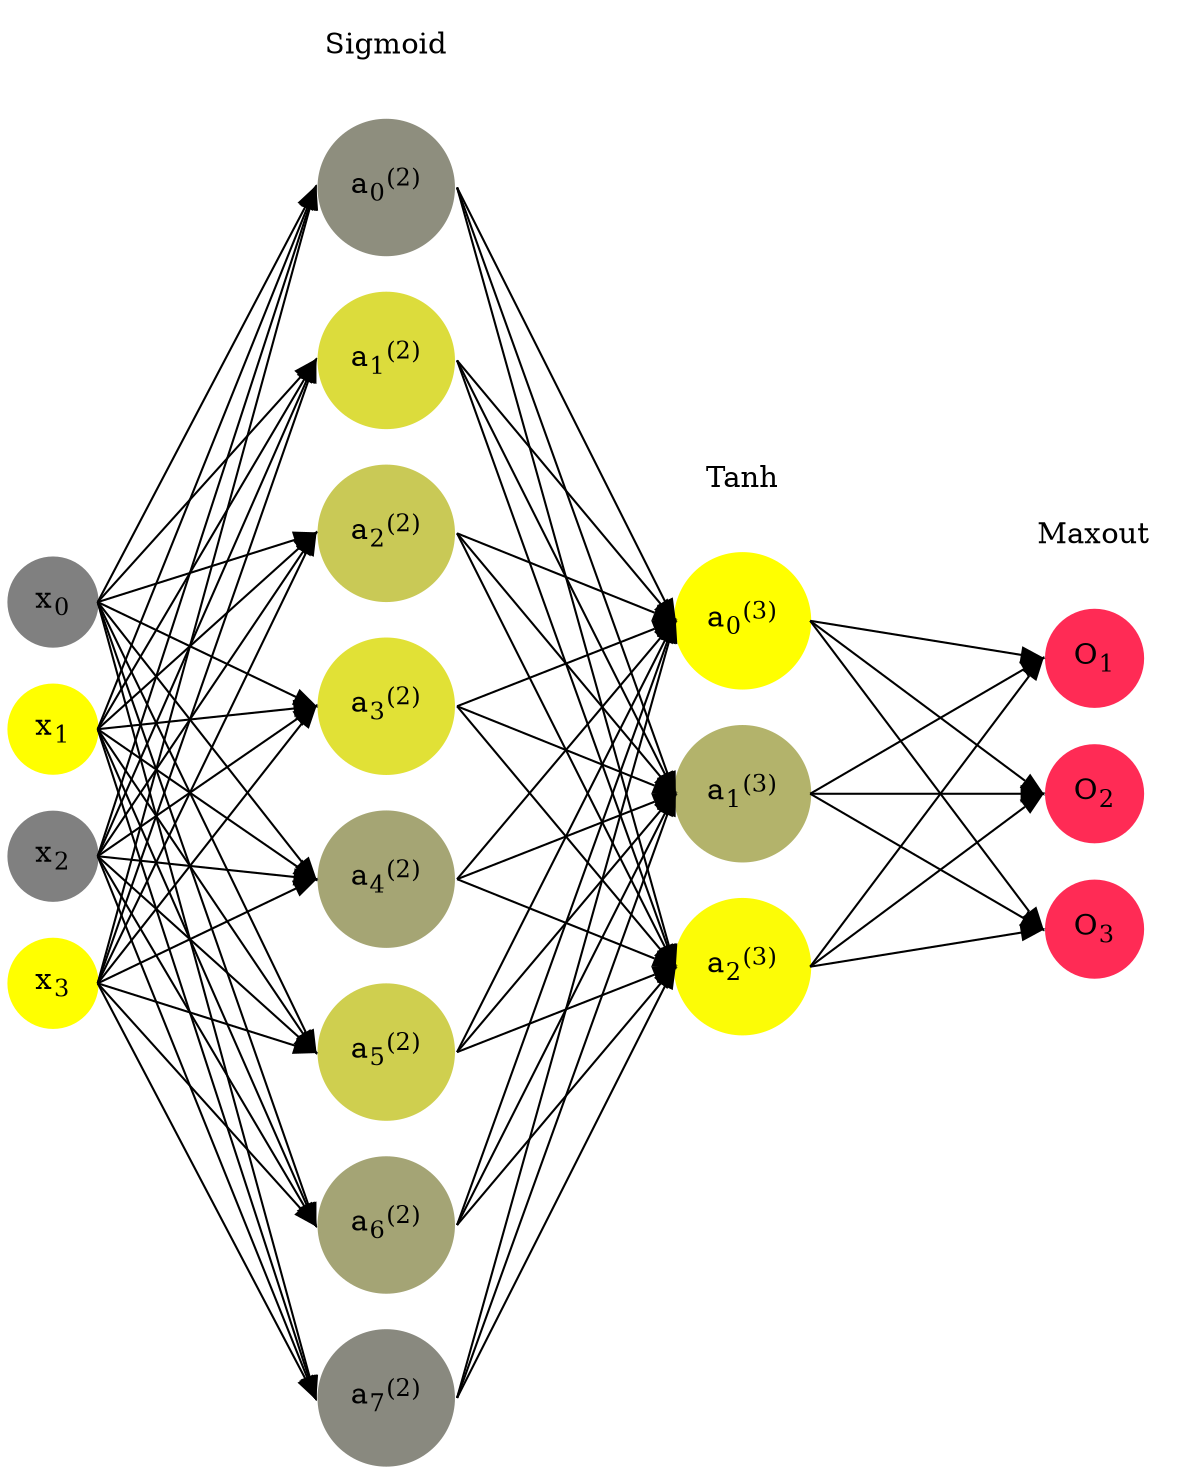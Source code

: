 digraph G {
	rankdir = LR;
	splines=false;
	edge[style=invis];
	ranksep= 1.4;
	{
	node [shape=circle, color="0.1667, 0.0, 0.5", style=filled, fillcolor="0.1667, 0.0, 0.5"];
	x0 [label=<x<sub>0</sub>>];
	}
	{
	node [shape=circle, color="0.1667, 1.0, 1.0", style=filled, fillcolor="0.1667, 1.0, 1.0"];
	x1 [label=<x<sub>1</sub>>];
	}
	{
	node [shape=circle, color="0.1667, 0.0, 0.5", style=filled, fillcolor="0.1667, 0.0, 0.5"];
	x2 [label=<x<sub>2</sub>>];
	}
	{
	node [shape=circle, color="0.1667, 1.0, 1.0", style=filled, fillcolor="0.1667, 1.0, 1.0"];
	x3 [label=<x<sub>3</sub>>];
	}
	{
	node [shape=circle, color="0.1667, 0.110455, 0.555227", style=filled, fillcolor="0.1667, 0.110455, 0.555227"];
	a02 [label=<a<sub>0</sub><sup>(2)</sup>>];
	}
	{
	node [shape=circle, color="0.1667, 0.725142, 0.862571", style=filled, fillcolor="0.1667, 0.725142, 0.862571"];
	a12 [label=<a<sub>1</sub><sup>(2)</sup>>];
	}
	{
	node [shape=circle, color="0.1667, 0.570790, 0.785395", style=filled, fillcolor="0.1667, 0.570790, 0.785395"];
	a22 [label=<a<sub>2</sub><sup>(2)</sup>>];
	}
	{
	node [shape=circle, color="0.1667, 0.758561, 0.879281", style=filled, fillcolor="0.1667, 0.758561, 0.879281"];
	a32 [label=<a<sub>3</sub><sup>(2)</sup>>];
	}
	{
	node [shape=circle, color="0.1667, 0.295665, 0.647833", style=filled, fillcolor="0.1667, 0.295665, 0.647833"];
	a42 [label=<a<sub>4</sub><sup>(2)</sup>>];
	}
	{
	node [shape=circle, color="0.1667, 0.617604, 0.808802", style=filled, fillcolor="0.1667, 0.617604, 0.808802"];
	a52 [label=<a<sub>5</sub><sup>(2)</sup>>];
	}
	{
	node [shape=circle, color="0.1667, 0.288056, 0.644028", style=filled, fillcolor="0.1667, 0.288056, 0.644028"];
	a62 [label=<a<sub>6</sub><sup>(2)</sup>>];
	}
	{
	node [shape=circle, color="0.1667, 0.074818, 0.537409", style=filled, fillcolor="0.1667, 0.074818, 0.537409"];
	a72 [label=<a<sub>7</sub><sup>(2)</sup>>];
	}
	{
	node [shape=circle, color="0.1667, 0.999267, 0.999634", style=filled, fillcolor="0.1667, 0.999267, 0.999634"];
	a03 [label=<a<sub>0</sub><sup>(3)</sup>>];
	}
	{
	node [shape=circle, color="0.1667, 0.401277, 0.700639", style=filled, fillcolor="0.1667, 0.401277, 0.700639"];
	a13 [label=<a<sub>1</sub><sup>(3)</sup>>];
	}
	{
	node [shape=circle, color="0.1667, 0.975977, 0.987989", style=filled, fillcolor="0.1667, 0.975977, 0.987989"];
	a23 [label=<a<sub>2</sub><sup>(3)</sup>>];
	}
	{
	node [shape=circle, color="0.9667, 0.83, 1.0", style=filled, fillcolor="0.9667, 0.83, 1.0"];
	O1 [label=<O<sub>1</sub>>];
	}
	{
	node [shape=circle, color="0.9667, 0.83, 1.0", style=filled, fillcolor="0.9667, 0.83, 1.0"];
	O2 [label=<O<sub>2</sub>>];
	}
	{
	node [shape=circle, color="0.9667, 0.83, 1.0", style=filled, fillcolor="0.9667, 0.83, 1.0"];
	O3 [label=<O<sub>3</sub>>];
	}
	{
	rank=same;
	x0->x1->x2->x3;
	}
	{
	rank=same;
	a02->a12->a22->a32->a42->a52->a62->a72;
	}
	{
	rank=same;
	a03->a13->a23;
	}
	{
	rank=same;
	O1->O2->O3;
	}
	l1 [shape=plaintext,label="Sigmoid"];
	l1->a02;
	{rank=same; l1;a02};
	l2 [shape=plaintext,label="Tanh"];
	l2->a03;
	{rank=same; l2;a03};
	l3 [shape=plaintext,label="Maxout"];
	l3->O1;
	{rank=same; l3;O1};
edge[style=solid, tailport=e, headport=w];
	{x0;x1;x2;x3} -> {a02;a12;a22;a32;a42;a52;a62;a72};
	{a02;a12;a22;a32;a42;a52;a62;a72} -> {a03;a13;a23};
	{a03;a13;a23} -> {O1,O2,O3};
}